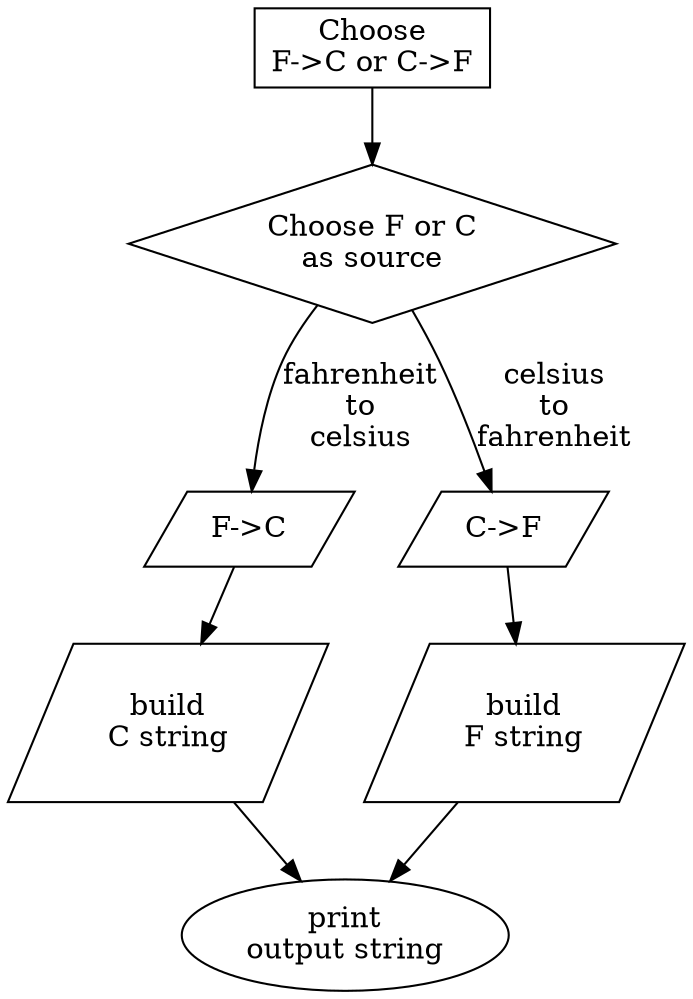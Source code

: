 digraph tc {
  ask_convert_switch [shape=box, label="Choose\nF->C or C->F"]
  choose_temp_request [shape=diamond, label="Choose F or C\nas source"]
  f_c [shape=parallelogram, label="F->C"]
  c_f [shape=parallelogram, label="C->F"]
  output_f_string [shape=parallelogram, label="build\nC string"]
  output_c_string [shape=parallelogram, label="build\nF string"]
  print_output [shape=ellipse, label="print\noutput string"]

  ask_convert_switch -> choose_temp_request
  choose_temp_request -> f_c [label="fahrenheit\nto\ncelsius"]
  f_c -> output_f_string -> print_output

  choose_temp_request -> c_f [label="celsius\nto\nfahrenheit"]
  c_f -> output_c_string -> print_output
}
